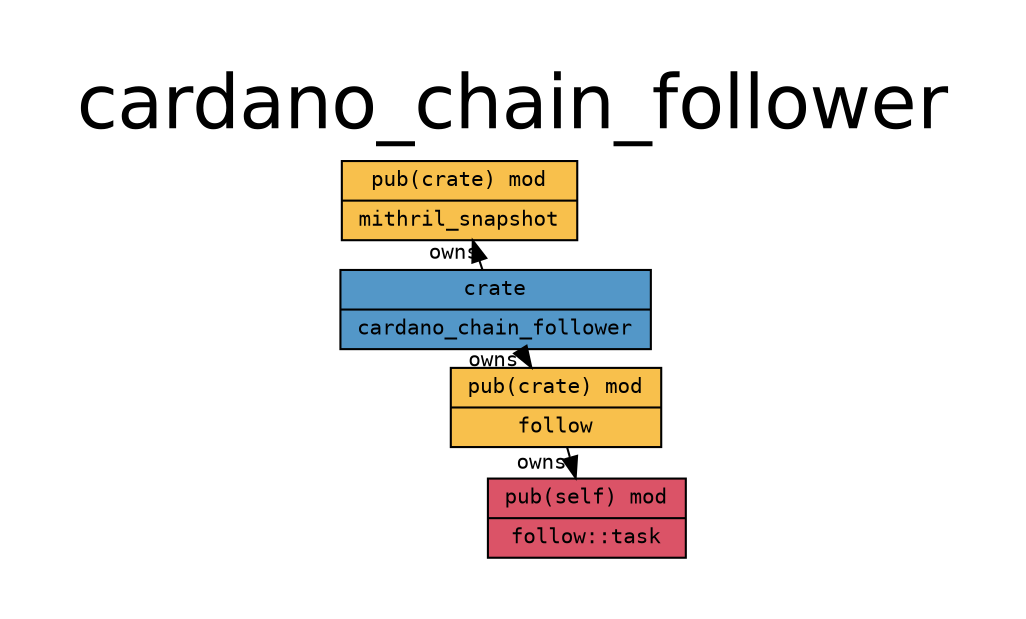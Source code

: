 digraph {

    graph [
        label="cardano_chain_follower",
        labelloc=t,

        pad=0.4,

        // Consider rendering the graph using a different layout algorithm, such as:
        // [dot, neato, twopi, circo, fdp, sfdp]
        layout=neato,
        overlap=false,
        splines="line",
        rankdir=LR,

        fontname="Helvetica", 
        fontsize="36",
    ];

    node [
        fontname="monospace",
        fontsize="10",
        shape="record",
        style="filled",
    ];

    edge [
        fontname="monospace",
        fontsize="10",
    ];

    "cardano_chain_follower" [label="crate|cardano_chain_follower", fillcolor="#5397c8"]; // "crate" node
    "cardano_chain_follower::follow" [label="pub(crate) mod|follow", fillcolor="#f8c04c"]; // "mod" node
    "cardano_chain_follower::follow::task" [label="pub(self) mod|follow::task", fillcolor="#db5367"]; // "mod" node
    "cardano_chain_follower::mithril_snapshot" [label="pub(crate) mod|mithril_snapshot", fillcolor="#f8c04c"]; // "mod" node

    "cardano_chain_follower" -> "cardano_chain_follower::follow" [label="owns", color="#000000", style="solid"] [constraint=true]; // "owns" edge
    "cardano_chain_follower" -> "cardano_chain_follower::mithril_snapshot" [label="owns", color="#000000", style="solid"] [constraint=true]; // "owns" edge
    "cardano_chain_follower::follow" -> "cardano_chain_follower::follow::task" [label="owns", color="#000000", style="solid"] [constraint=true]; // "owns" edge

}
